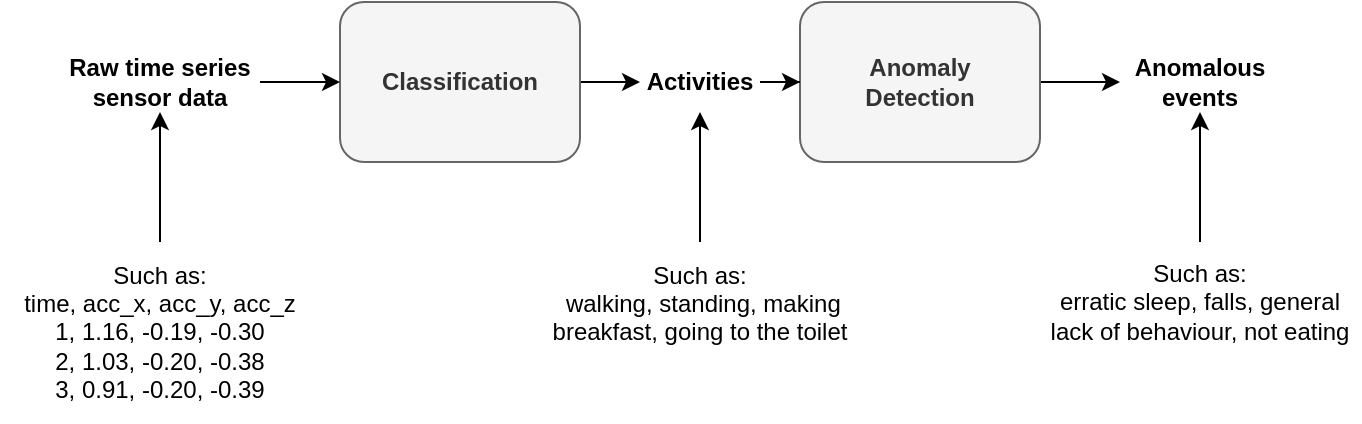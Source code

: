 <mxfile version="21.2.4" type="github">
  <diagram name="Page-1" id="VQaNYO2VKrX5yNo_5s4D">
    <mxGraphModel dx="794" dy="462" grid="1" gridSize="10" guides="1" tooltips="1" connect="1" arrows="1" fold="1" page="1" pageScale="1" pageWidth="827" pageHeight="1169" math="0" shadow="0">
      <root>
        <mxCell id="0" />
        <mxCell id="1" parent="0" />
        <mxCell id="26--hZMdpes1O9Ble08R-8" value="" style="edgeStyle=orthogonalEdgeStyle;rounded=0;orthogonalLoop=1;jettySize=auto;html=1;" parent="1" source="26--hZMdpes1O9Ble08R-3" target="26--hZMdpes1O9Ble08R-7" edge="1">
          <mxGeometry relative="1" as="geometry" />
        </mxCell>
        <mxCell id="26--hZMdpes1O9Ble08R-3" value="Classification" style="rounded=1;whiteSpace=wrap;html=1;fillColor=#f5f5f5;strokeColor=#666666;fontStyle=1;fontColor=#333333;" parent="1" vertex="1">
          <mxGeometry x="250" y="40" width="120" height="80" as="geometry" />
        </mxCell>
        <mxCell id="26--hZMdpes1O9Ble08R-11" value="" style="edgeStyle=orthogonalEdgeStyle;rounded=0;orthogonalLoop=1;jettySize=auto;html=1;" parent="1" source="26--hZMdpes1O9Ble08R-4" target="26--hZMdpes1O9Ble08R-10" edge="1">
          <mxGeometry relative="1" as="geometry" />
        </mxCell>
        <mxCell id="26--hZMdpes1O9Ble08R-4" value="&lt;div&gt;Anomaly&lt;/div&gt;&lt;div&gt;Detection&lt;br&gt;&lt;/div&gt;" style="rounded=1;whiteSpace=wrap;html=1;fillColor=#f5f5f5;strokeColor=#666666;fontStyle=1;fontColor=#333333;" parent="1" vertex="1">
          <mxGeometry x="480" y="40" width="120" height="80" as="geometry" />
        </mxCell>
        <mxCell id="26--hZMdpes1O9Ble08R-6" value="" style="edgeStyle=orthogonalEdgeStyle;rounded=0;orthogonalLoop=1;jettySize=auto;html=1;" parent="1" source="26--hZMdpes1O9Ble08R-5" target="26--hZMdpes1O9Ble08R-3" edge="1">
          <mxGeometry relative="1" as="geometry" />
        </mxCell>
        <mxCell id="26--hZMdpes1O9Ble08R-5" value="Raw time series sensor data" style="text;html=1;strokeColor=none;fillColor=none;align=center;verticalAlign=middle;whiteSpace=wrap;rounded=0;fontStyle=1" parent="1" vertex="1">
          <mxGeometry x="110" y="65" width="100" height="30" as="geometry" />
        </mxCell>
        <mxCell id="26--hZMdpes1O9Ble08R-9" value="" style="edgeStyle=orthogonalEdgeStyle;rounded=0;orthogonalLoop=1;jettySize=auto;html=1;" parent="1" source="26--hZMdpes1O9Ble08R-7" target="26--hZMdpes1O9Ble08R-4" edge="1">
          <mxGeometry relative="1" as="geometry" />
        </mxCell>
        <mxCell id="26--hZMdpes1O9Ble08R-7" value="Activities" style="text;html=1;strokeColor=none;fillColor=none;align=center;verticalAlign=middle;whiteSpace=wrap;rounded=0;fontStyle=1" parent="1" vertex="1">
          <mxGeometry x="400" y="65" width="60" height="30" as="geometry" />
        </mxCell>
        <mxCell id="26--hZMdpes1O9Ble08R-10" value="Anomalous events" style="text;html=1;strokeColor=none;fillColor=none;align=center;verticalAlign=middle;whiteSpace=wrap;rounded=0;fontStyle=1" parent="1" vertex="1">
          <mxGeometry x="640" y="65" width="80" height="30" as="geometry" />
        </mxCell>
        <mxCell id="u4TCaRJy4dtQdSkuZl-O-5" value="" style="edgeStyle=orthogonalEdgeStyle;rounded=0;orthogonalLoop=1;jettySize=auto;html=1;" edge="1" parent="1" source="u4TCaRJy4dtQdSkuZl-O-4" target="26--hZMdpes1O9Ble08R-7">
          <mxGeometry relative="1" as="geometry" />
        </mxCell>
        <mxCell id="u4TCaRJy4dtQdSkuZl-O-4" value="&lt;div&gt;Such as:&lt;/div&gt;&lt;div&gt;&amp;nbsp;walking, standing, making breakfast, going to the toilet&lt;/div&gt;&lt;div&gt;&lt;br&gt;&lt;/div&gt;&lt;div&gt;&lt;br&gt;&lt;/div&gt;" style="text;html=1;strokeColor=none;fillColor=none;align=center;verticalAlign=middle;whiteSpace=wrap;rounded=0;fontStyle=0" vertex="1" parent="1">
          <mxGeometry x="350" y="160" width="160" height="90" as="geometry" />
        </mxCell>
        <mxCell id="u4TCaRJy4dtQdSkuZl-O-7" value="" style="edgeStyle=orthogonalEdgeStyle;rounded=0;orthogonalLoop=1;jettySize=auto;html=1;" edge="1" parent="1" source="u4TCaRJy4dtQdSkuZl-O-6" target="26--hZMdpes1O9Ble08R-10">
          <mxGeometry relative="1" as="geometry" />
        </mxCell>
        <mxCell id="u4TCaRJy4dtQdSkuZl-O-6" value="&lt;div&gt;Such as:&lt;/div&gt;&lt;div&gt;erratic sleep, falls, general lack of behaviour, not eating&lt;/div&gt;" style="text;html=1;strokeColor=none;fillColor=none;align=center;verticalAlign=middle;whiteSpace=wrap;rounded=0;fontStyle=0" vertex="1" parent="1">
          <mxGeometry x="600" y="160" width="160" height="60" as="geometry" />
        </mxCell>
        <mxCell id="u4TCaRJy4dtQdSkuZl-O-10" value="" style="edgeStyle=orthogonalEdgeStyle;rounded=0;orthogonalLoop=1;jettySize=auto;html=1;" edge="1" parent="1" source="u4TCaRJy4dtQdSkuZl-O-9" target="26--hZMdpes1O9Ble08R-5">
          <mxGeometry relative="1" as="geometry" />
        </mxCell>
        <mxCell id="u4TCaRJy4dtQdSkuZl-O-9" value="&lt;div&gt;Such as:&lt;/div&gt;&lt;div&gt;time, acc_x, acc_y, acc_z&lt;/div&gt;1, 1.16, -0.19, -0.30&lt;br&gt;2, 1.03, -0.20, -0.38&lt;br&gt;3, 0.91, -0.20, -0.39" style="text;html=1;strokeColor=none;fillColor=none;align=center;verticalAlign=middle;whiteSpace=wrap;rounded=0;fontStyle=0" vertex="1" parent="1">
          <mxGeometry x="80" y="160" width="160" height="90" as="geometry" />
        </mxCell>
      </root>
    </mxGraphModel>
  </diagram>
</mxfile>
